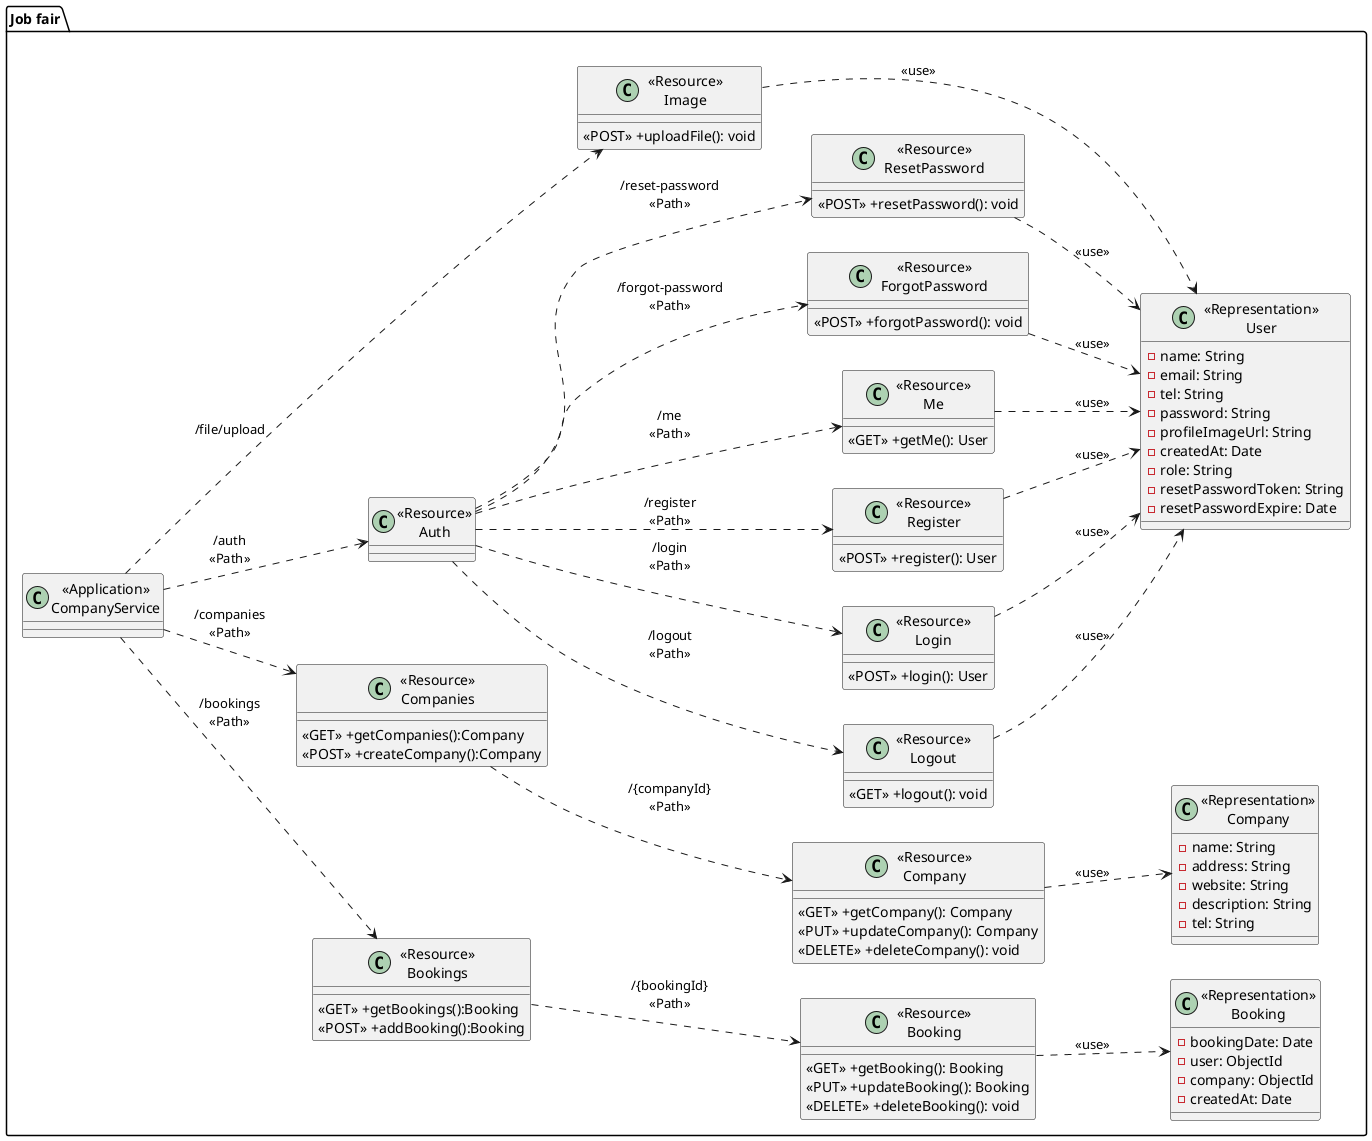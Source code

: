 @startuml ClassDiagram
left to right direction
package "Job fair"{
    class "<<Application>>\nCompanyService" as CompanyService{}

    class "<<Resource>>\nBookings" as ResourceBookings{
        <<GET>> +getBookings():Booking
        <<POST>> +addBooking():Booking
    }

    class "<<Resource>>\nCompanies" as ResourceCompanies{
        <<GET>> +getCompanies():Company
        <<POST>> +createCompany():Company
    }

    class "<<Resource>>\nAuth" as ResourceAuth{
    }

    class "<<Resource>>\nBooking" as ResourceBooking {
        <<GET>> +getBooking(): Booking
        <<PUT>> +updateBooking(): Booking
        <<DELETE>> +deleteBooking(): void
    }

    class "<<Resource>>\nCompany" as ResourceCompany {
        <<GET>> +getCompany(): Company
        <<PUT>> +updateCompany(): Company
        <<DELETE>> +deleteCompany(): void
    }

    class "<<Resource>>\nLogout" as ResourceLogout {
        <<GET>> +logout(): void
    }

    class "<<Resource>>\nLogin" as ResourceLogin {
        <<POST>> +login(): User
    }
    class "<<Resource>>\nRegister" as ResourceRegister {
        <<POST>> +register(): User
    }
    class "<<Resource>>\nMe" as ResourceMe {
        <<GET>> +getMe(): User
    }
    class "<<Resource>>\nForgotPassword" as ResourceForgotPassword {
        <<POST>> +forgotPassword(): void
    }
    class "<<Resource>>\nResetPassword" as ResourceResetPassword {
        <<POST>> +resetPassword(): void
    }

    class "<<Resource>>\nImage" as ResourceImage {
        <<POST>> +uploadFile(): void
    }

    class "<<Representation>>\nBooking" as RepresentationBooking {
        -bookingDate: Date
        -user: ObjectId
        -company: ObjectId
        -createdAt: Date
    }
    class "<<Representation>>\nCompany" as RepresentationCompany {
        -name: String
        -address: String
        -website: String
        -description: String
        -tel: String
    }
    class "<<Representation>>\nUser" as RepresentationUser {
        -name: String
        -email: String
        -tel: String
        -password: String
        -profileImageUrl: String
        -createdAt: Date
        -role: String
        -resetPasswordToken: String
        -resetPasswordExpire: Date
    }
}
CompanyService ..> ResourceCompanies:"/companies\n<<Path>>"
CompanyService ..> ResourceBookings:"/bookings\n<<Path>>"
CompanyService ..> ResourceAuth:"/auth\n<<Path>>"
CompanyService ..> ResourceImage:"/file/upload"

ResourceBookings ..> ResourceBooking:"/{bookingId}\n<<Path>>"
ResourceCompanies ..> ResourceCompany:"/{companyId}\n<<Path>>"
ResourceAuth ..> ResourceLogin:"/login\n<<Path>>"
ResourceAuth ..> ResourceLogout:"/logout\n<<Path>>"
ResourceAuth ..> ResourceRegister:"/register\n<<Path>>"
ResourceAuth ..> ResourceMe:"/me\n<<Path>>"
ResourceAuth ..> ResourceForgotPassword:"/forgot-password\n<<Path>>"
ResourceAuth ..> ResourceResetPassword:"/reset-password\n<<Path>>"

ResourceForgotPassword ..> RepresentationUser:"<<use>>"
ResourceResetPassword ..> RepresentationUser:"<<use>>"
ResourceBooking ..> RepresentationBooking:"<<use>>"
ResourceCompany ..> RepresentationCompany:"<<use>>"
ResourceImage ..> RepresentationUser:"<<use>>"
ResourceLogin ..> RepresentationUser:"<<use>>"
ResourceLogout ..> RepresentationUser:"<<use>>"
ResourceRegister ..> RepresentationUser:"<<use>>"
ResourceMe ..> RepresentationUser:"<<use>>"

@enduml